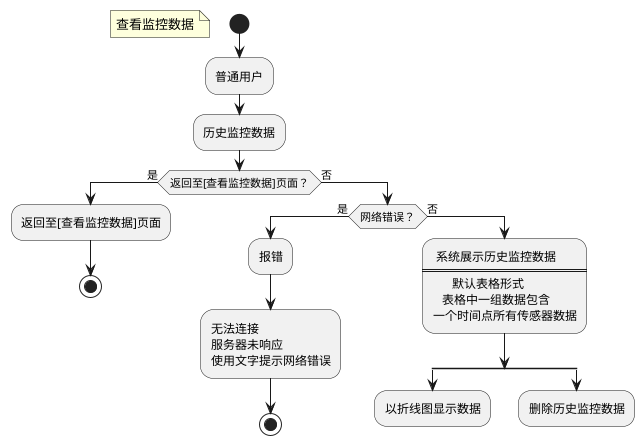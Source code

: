 @startuml
start
floating note left:查看监控数据
:普通用户;
:历史监控数据;
if(返回至[查看监控数据]页面？)then(是)
:返回至[查看监控数据]页面;
stop
else(否)
if(网络错误？)then(是)
:报错;
:无法连接
服务器未响应
使用文字提示网络错误;
stop
else(否)
: 系统展示历史监控数据
====
      默认表格形式
   表格中一组数据包含
一个时间点所有传感器数据;
split
:以折线图显示数据;
detach
split again
:删除历史监控数据;
detach
end split
endif
endif
@enduml
